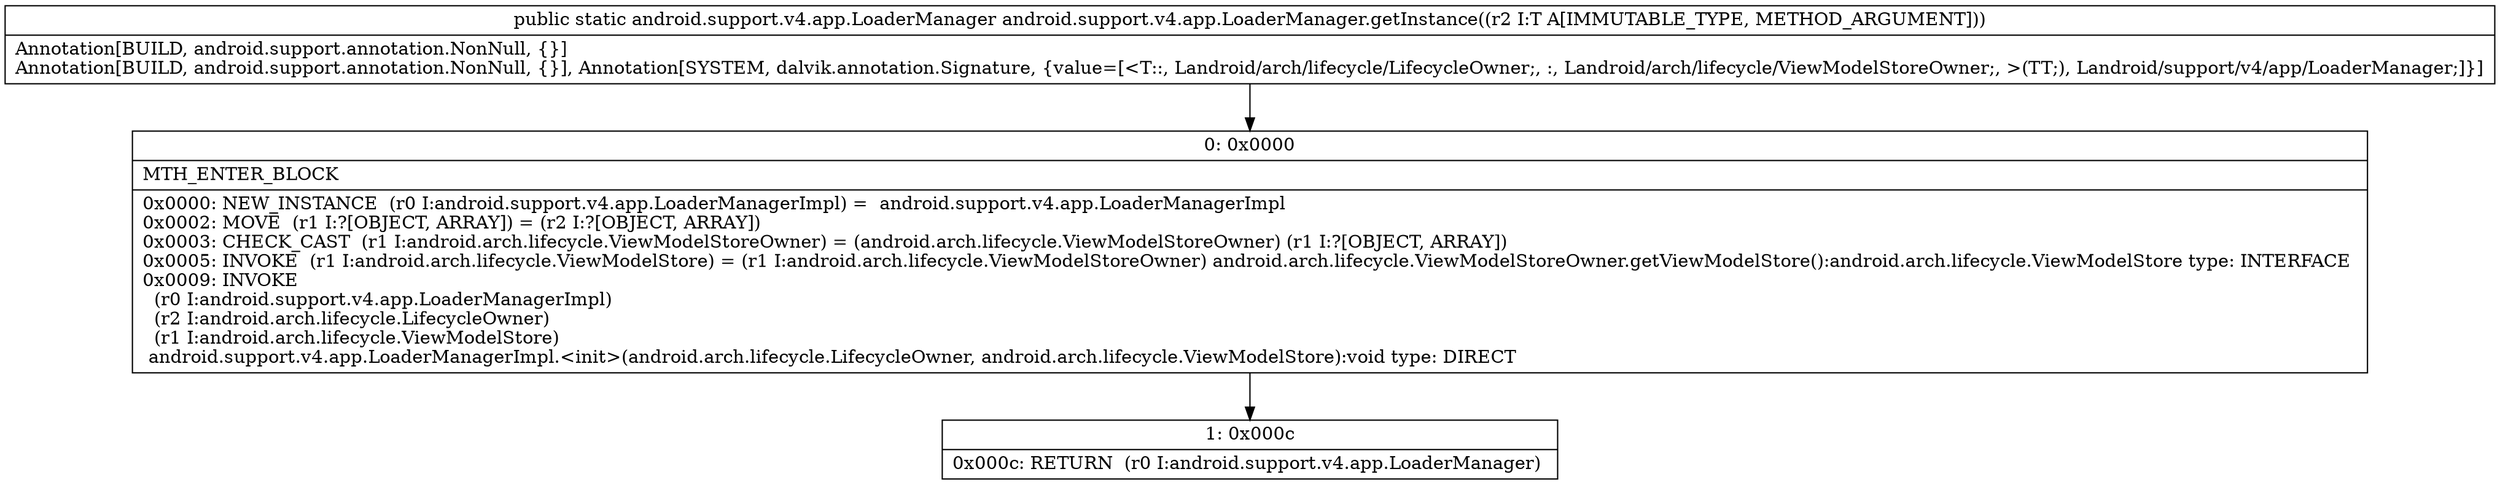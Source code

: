 digraph "CFG forandroid.support.v4.app.LoaderManager.getInstance(Landroid\/arch\/lifecycle\/LifecycleOwner;)Landroid\/support\/v4\/app\/LoaderManager;" {
Node_0 [shape=record,label="{0\:\ 0x0000|MTH_ENTER_BLOCK\l|0x0000: NEW_INSTANCE  (r0 I:android.support.v4.app.LoaderManagerImpl) =  android.support.v4.app.LoaderManagerImpl \l0x0002: MOVE  (r1 I:?[OBJECT, ARRAY]) = (r2 I:?[OBJECT, ARRAY]) \l0x0003: CHECK_CAST  (r1 I:android.arch.lifecycle.ViewModelStoreOwner) = (android.arch.lifecycle.ViewModelStoreOwner) (r1 I:?[OBJECT, ARRAY]) \l0x0005: INVOKE  (r1 I:android.arch.lifecycle.ViewModelStore) = (r1 I:android.arch.lifecycle.ViewModelStoreOwner) android.arch.lifecycle.ViewModelStoreOwner.getViewModelStore():android.arch.lifecycle.ViewModelStore type: INTERFACE \l0x0009: INVOKE  \l  (r0 I:android.support.v4.app.LoaderManagerImpl)\l  (r2 I:android.arch.lifecycle.LifecycleOwner)\l  (r1 I:android.arch.lifecycle.ViewModelStore)\l android.support.v4.app.LoaderManagerImpl.\<init\>(android.arch.lifecycle.LifecycleOwner, android.arch.lifecycle.ViewModelStore):void type: DIRECT \l}"];
Node_1 [shape=record,label="{1\:\ 0x000c|0x000c: RETURN  (r0 I:android.support.v4.app.LoaderManager) \l}"];
MethodNode[shape=record,label="{public static android.support.v4.app.LoaderManager android.support.v4.app.LoaderManager.getInstance((r2 I:T A[IMMUTABLE_TYPE, METHOD_ARGUMENT]))  | Annotation[BUILD, android.support.annotation.NonNull, \{\}]\lAnnotation[BUILD, android.support.annotation.NonNull, \{\}], Annotation[SYSTEM, dalvik.annotation.Signature, \{value=[\<T::, Landroid\/arch\/lifecycle\/LifecycleOwner;, :, Landroid\/arch\/lifecycle\/ViewModelStoreOwner;, \>(TT;), Landroid\/support\/v4\/app\/LoaderManager;]\}]\l}"];
MethodNode -> Node_0;
Node_0 -> Node_1;
}

